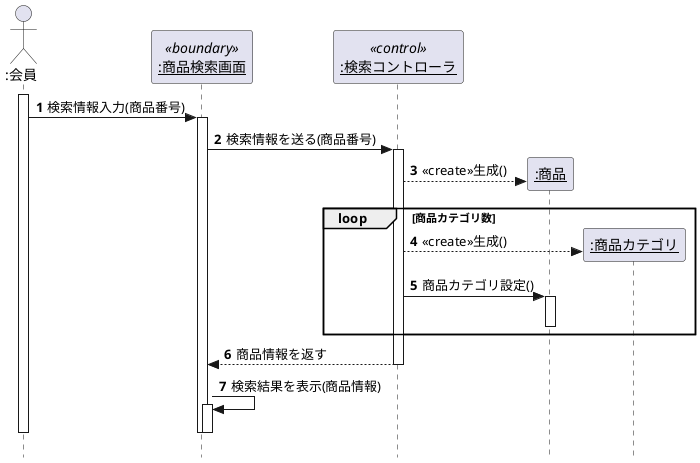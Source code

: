 @startuml 演習4-5シーケンス図
hide footbox
autonumber
skinparam style strictuml

actor ":会員" as user
participant "<u>:商品検索画面</u>" as boundary <<boundary>>
participant "<u>:検索コントローラ</u>" as control <<control>>

activate user
user -> boundary:検索情報入力(商品番号)
    activate boundary
    boundary -> control:検索情報を送る(商品番号)
        activate control
        create "<u>:商品</u>" as entity
        control --> entity:<<create>>生成()
        
        loop 商品カテゴリ数
        create "<u>:商品カテゴリ</u>" as entity2
        control --> entity2:<<create>>生成()
        control -> entity:商品カテゴリ設定()

            activate entity
            deactivate entity    
        
        end alt

        control --> boundary:商品情報を返す
        deactivate control
        
        boundary -> boundary:検索結果を表示(商品情報)   
        activate boundary
        deactivate boundary
    deactivate boundary
deactivate user

@enduml